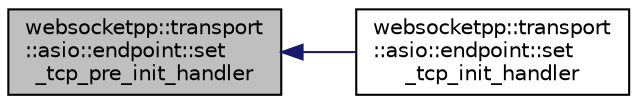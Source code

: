digraph "websocketpp::transport::asio::endpoint::set_tcp_pre_init_handler"
{
  edge [fontname="Helvetica",fontsize="10",labelfontname="Helvetica",labelfontsize="10"];
  node [fontname="Helvetica",fontsize="10",shape=record];
  rankdir="LR";
  Node74 [label="websocketpp::transport\l::asio::endpoint::set\l_tcp_pre_init_handler",height=0.2,width=0.4,color="black", fillcolor="grey75", style="filled", fontcolor="black"];
  Node74 -> Node75 [dir="back",color="midnightblue",fontsize="10",style="solid",fontname="Helvetica"];
  Node75 [label="websocketpp::transport\l::asio::endpoint::set\l_tcp_init_handler",height=0.2,width=0.4,color="black", fillcolor="white", style="filled",URL="$classwebsocketpp_1_1transport_1_1asio_1_1endpoint.html#a497f353a5ec277355cd8b0caf893d1ce",tooltip="Sets the tcp pre init handler (deprecated) "];
}
